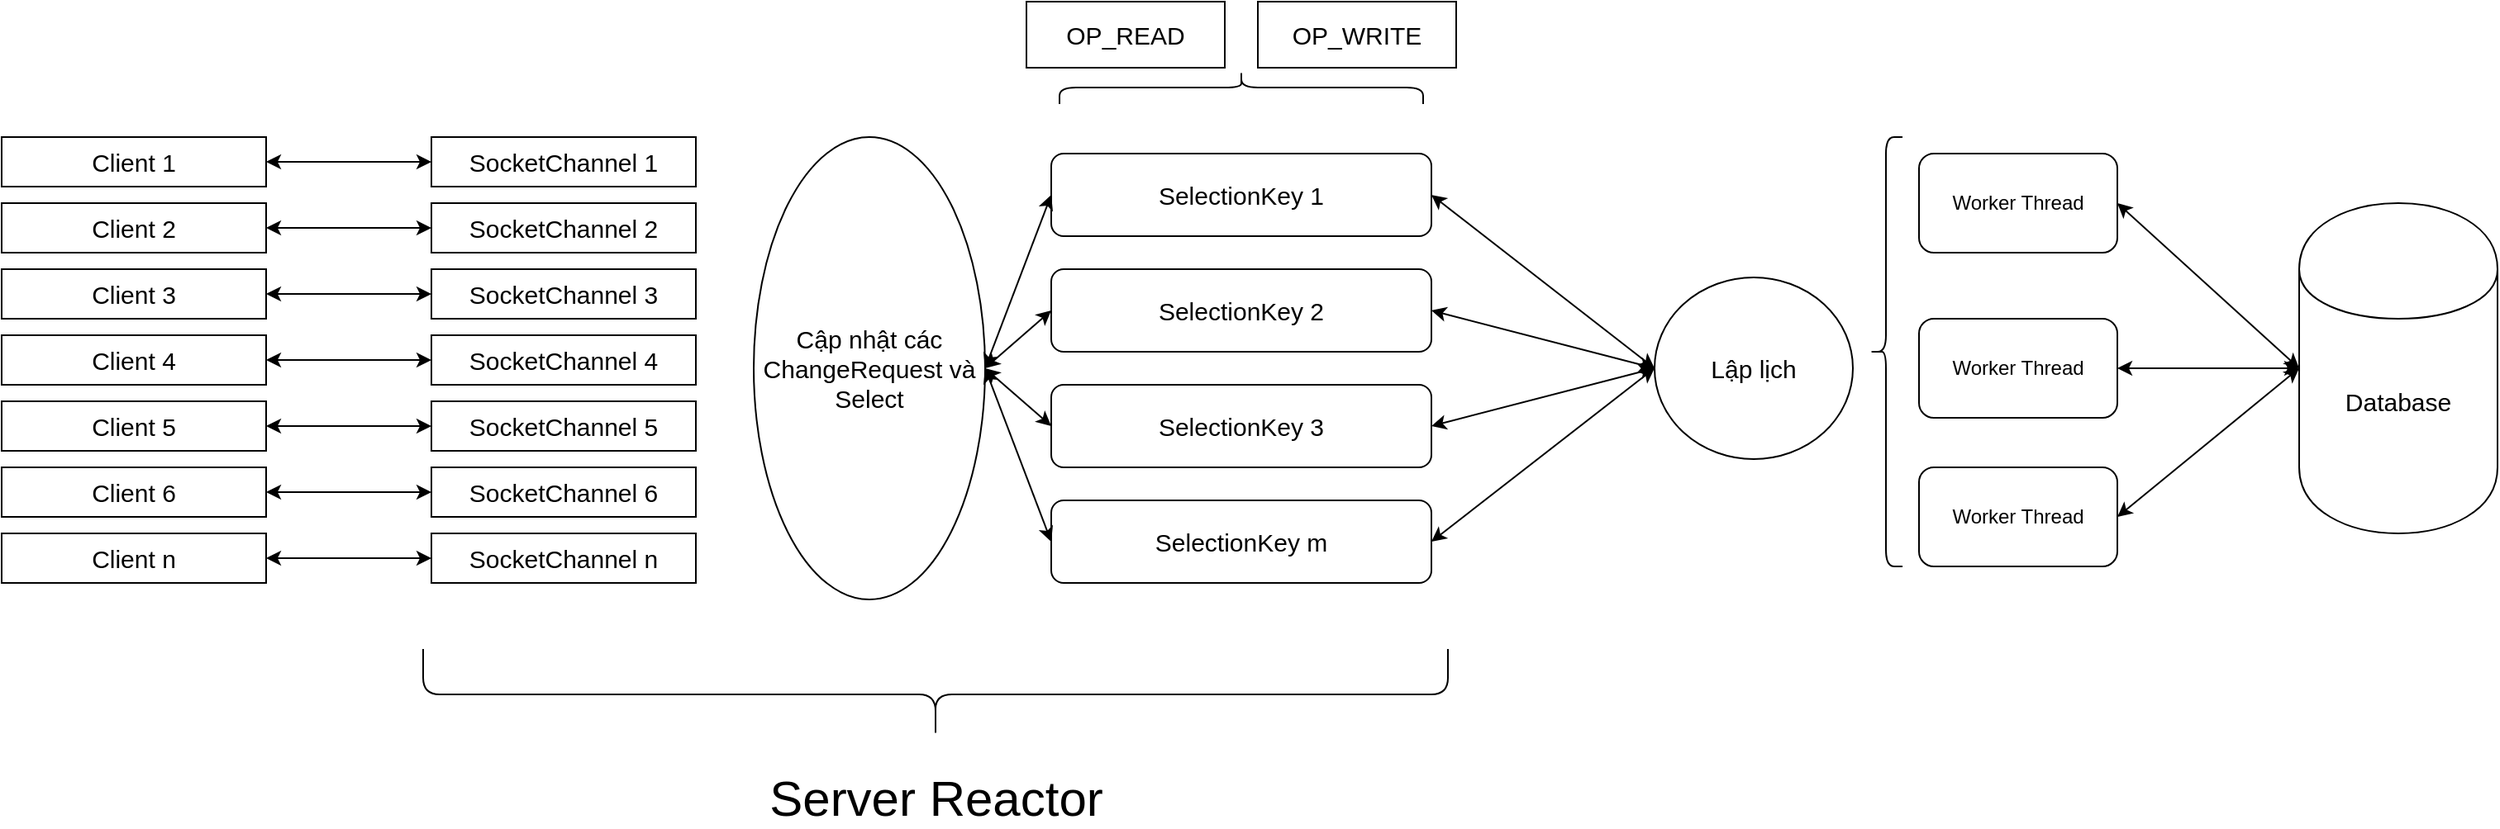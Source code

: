 <mxfile version="12.9.9" type="device"><diagram id="myXGVCBsPfjX8X18-X4O" name="Page-1"><mxGraphModel dx="790" dy="534" grid="1" gridSize="10" guides="1" tooltips="1" connect="1" arrows="1" fold="1" page="1" pageScale="1" pageWidth="850" pageHeight="1100" math="0" shadow="0"><root><mxCell id="0"/><mxCell id="1" parent="0"/><mxCell id="rBebe_0aW2wE7ifxzyRG-1" value="Cập nhật các ChangeRequest và Select" style="ellipse;whiteSpace=wrap;html=1;fontSize=15;labelPosition=center;verticalLabelPosition=middle;align=center;verticalAlign=middle;" parent="1" vertex="1"><mxGeometry x="575" y="640" width="140" height="280" as="geometry"/></mxCell><mxCell id="rBebe_0aW2wE7ifxzyRG-4" value="Client 1" style="rounded=0;whiteSpace=wrap;html=1;fontSize=15;labelPosition=center;verticalLabelPosition=middle;align=center;verticalAlign=middle;" parent="1" vertex="1"><mxGeometry x="120" y="640" width="160" height="30" as="geometry"/></mxCell><mxCell id="rBebe_0aW2wE7ifxzyRG-5" value="Client 2" style="rounded=0;whiteSpace=wrap;html=1;fontSize=15;labelPosition=center;verticalLabelPosition=middle;align=center;verticalAlign=middle;" parent="1" vertex="1"><mxGeometry x="120" y="680" width="160" height="30" as="geometry"/></mxCell><mxCell id="rBebe_0aW2wE7ifxzyRG-6" value="Client 3" style="rounded=0;whiteSpace=wrap;html=1;fontSize=15;labelPosition=center;verticalLabelPosition=middle;align=center;verticalAlign=middle;" parent="1" vertex="1"><mxGeometry x="120" y="720" width="160" height="30" as="geometry"/></mxCell><mxCell id="rBebe_0aW2wE7ifxzyRG-7" value="Client 4" style="rounded=0;whiteSpace=wrap;html=1;fontSize=15;labelPosition=center;verticalLabelPosition=middle;align=center;verticalAlign=middle;" parent="1" vertex="1"><mxGeometry x="120" y="760" width="160" height="30" as="geometry"/></mxCell><mxCell id="rBebe_0aW2wE7ifxzyRG-8" value="Client 5" style="rounded=0;whiteSpace=wrap;html=1;fontSize=15;labelPosition=center;verticalLabelPosition=middle;align=center;verticalAlign=middle;" parent="1" vertex="1"><mxGeometry x="120" y="800" width="160" height="30" as="geometry"/></mxCell><mxCell id="rBebe_0aW2wE7ifxzyRG-9" value="Client 6" style="rounded=0;whiteSpace=wrap;html=1;fontSize=15;labelPosition=center;verticalLabelPosition=middle;align=center;verticalAlign=middle;" parent="1" vertex="1"><mxGeometry x="120" y="840" width="160" height="30" as="geometry"/></mxCell><mxCell id="rBebe_0aW2wE7ifxzyRG-10" value="Client n" style="rounded=0;whiteSpace=wrap;html=1;fontSize=15;labelPosition=center;verticalLabelPosition=middle;align=center;verticalAlign=middle;" parent="1" vertex="1"><mxGeometry x="120" y="880" width="160" height="30" as="geometry"/></mxCell><mxCell id="rBebe_0aW2wE7ifxzyRG-11" value="SelectionKey 1" style="rounded=1;whiteSpace=wrap;html=1;fontSize=15;labelPosition=center;verticalLabelPosition=middle;align=center;verticalAlign=middle;" parent="1" vertex="1"><mxGeometry x="755" y="650" width="230" height="50" as="geometry"/></mxCell><mxCell id="rBebe_0aW2wE7ifxzyRG-12" value="&lt;span style=&quot;font-size: 15px;&quot;&gt;SelectionKey 2&lt;/span&gt;" style="rounded=1;whiteSpace=wrap;html=1;fontSize=15;labelPosition=center;verticalLabelPosition=middle;align=center;verticalAlign=middle;" parent="1" vertex="1"><mxGeometry x="755" y="720" width="230" height="50" as="geometry"/></mxCell><mxCell id="rBebe_0aW2wE7ifxzyRG-13" value="&lt;span style=&quot;font-size: 15px;&quot;&gt;SelectionKey m&lt;/span&gt;" style="rounded=1;whiteSpace=wrap;html=1;fontSize=15;labelPosition=center;verticalLabelPosition=middle;align=center;verticalAlign=middle;" parent="1" vertex="1"><mxGeometry x="755" y="860" width="230" height="50" as="geometry"/></mxCell><mxCell id="rBebe_0aW2wE7ifxzyRG-14" value="&lt;span style=&quot;font-size: 15px;&quot;&gt;SelectionKey 3&lt;/span&gt;" style="rounded=1;whiteSpace=wrap;html=1;fontSize=15;labelPosition=center;verticalLabelPosition=middle;align=center;verticalAlign=middle;" parent="1" vertex="1"><mxGeometry x="755" y="790" width="230" height="50" as="geometry"/></mxCell><mxCell id="rBebe_0aW2wE7ifxzyRG-26" value="" style="endArrow=classic;startArrow=classic;html=1;exitX=1;exitY=0.5;exitDx=0;exitDy=0;entryX=0;entryY=0.5;entryDx=0;entryDy=0;fontSize=15;labelPosition=center;verticalLabelPosition=middle;align=center;verticalAlign=middle;" parent="1" source="rBebe_0aW2wE7ifxzyRG-1" target="rBebe_0aW2wE7ifxzyRG-11" edge="1"><mxGeometry width="50" height="50" relative="1" as="geometry"><mxPoint x="705" y="670" as="sourcePoint"/><mxPoint x="755" y="620" as="targetPoint"/></mxGeometry></mxCell><mxCell id="rBebe_0aW2wE7ifxzyRG-27" value="" style="endArrow=classic;startArrow=classic;html=1;entryX=0;entryY=0.5;entryDx=0;entryDy=0;exitX=1;exitY=0.5;exitDx=0;exitDy=0;fontSize=15;labelPosition=center;verticalLabelPosition=middle;align=center;verticalAlign=middle;" parent="1" source="rBebe_0aW2wE7ifxzyRG-1" target="rBebe_0aW2wE7ifxzyRG-12" edge="1"><mxGeometry width="50" height="50" relative="1" as="geometry"><mxPoint x="685" y="975" as="sourcePoint"/><mxPoint x="715" y="860" as="targetPoint"/></mxGeometry></mxCell><mxCell id="rBebe_0aW2wE7ifxzyRG-28" value="" style="endArrow=classic;startArrow=classic;html=1;entryX=0;entryY=0.5;entryDx=0;entryDy=0;exitX=1;exitY=0.5;exitDx=0;exitDy=0;fontSize=15;labelPosition=center;verticalLabelPosition=middle;align=center;verticalAlign=middle;" parent="1" source="rBebe_0aW2wE7ifxzyRG-1" target="rBebe_0aW2wE7ifxzyRG-14" edge="1"><mxGeometry width="50" height="50" relative="1" as="geometry"><mxPoint x="725.0" y="790" as="sourcePoint"/><mxPoint x="765" y="755" as="targetPoint"/></mxGeometry></mxCell><mxCell id="rBebe_0aW2wE7ifxzyRG-29" value="" style="endArrow=classic;startArrow=classic;html=1;entryX=0;entryY=0.5;entryDx=0;entryDy=0;exitX=1;exitY=0.5;exitDx=0;exitDy=0;fontSize=15;labelPosition=center;verticalLabelPosition=middle;align=center;verticalAlign=middle;" parent="1" source="rBebe_0aW2wE7ifxzyRG-1" target="rBebe_0aW2wE7ifxzyRG-13" edge="1"><mxGeometry width="50" height="50" relative="1" as="geometry"><mxPoint x="695.0" y="945" as="sourcePoint"/><mxPoint x="735" y="910" as="targetPoint"/></mxGeometry></mxCell><mxCell id="rBebe_0aW2wE7ifxzyRG-32" value="SocketChannel 1" style="rounded=0;whiteSpace=wrap;html=1;fontSize=15;labelPosition=center;verticalLabelPosition=middle;align=center;verticalAlign=middle;" parent="1" vertex="1"><mxGeometry x="380" y="640" width="160" height="30" as="geometry"/></mxCell><mxCell id="rBebe_0aW2wE7ifxzyRG-33" value="SocketChannel 2" style="rounded=0;whiteSpace=wrap;html=1;fontSize=15;labelPosition=center;verticalLabelPosition=middle;align=center;verticalAlign=middle;" parent="1" vertex="1"><mxGeometry x="380" y="680" width="160" height="30" as="geometry"/></mxCell><mxCell id="rBebe_0aW2wE7ifxzyRG-34" value="SocketChannel 3" style="rounded=0;whiteSpace=wrap;html=1;fontSize=15;labelPosition=center;verticalLabelPosition=middle;align=center;verticalAlign=middle;" parent="1" vertex="1"><mxGeometry x="380" y="720" width="160" height="30" as="geometry"/></mxCell><mxCell id="rBebe_0aW2wE7ifxzyRG-35" value="SocketChannel 4" style="rounded=0;whiteSpace=wrap;html=1;fontSize=15;labelPosition=center;verticalLabelPosition=middle;align=center;verticalAlign=middle;" parent="1" vertex="1"><mxGeometry x="380" y="760" width="160" height="30" as="geometry"/></mxCell><mxCell id="rBebe_0aW2wE7ifxzyRG-36" value="SocketChannel 5" style="rounded=0;whiteSpace=wrap;html=1;fontSize=15;labelPosition=center;verticalLabelPosition=middle;align=center;verticalAlign=middle;" parent="1" vertex="1"><mxGeometry x="380" y="800" width="160" height="30" as="geometry"/></mxCell><mxCell id="rBebe_0aW2wE7ifxzyRG-37" value="SocketChannel 6" style="rounded=0;whiteSpace=wrap;html=1;fontSize=15;labelPosition=center;verticalLabelPosition=middle;align=center;verticalAlign=middle;" parent="1" vertex="1"><mxGeometry x="380" y="840" width="160" height="30" as="geometry"/></mxCell><mxCell id="rBebe_0aW2wE7ifxzyRG-38" value="SocketChannel n" style="rounded=0;whiteSpace=wrap;html=1;fontSize=15;labelPosition=center;verticalLabelPosition=middle;align=center;verticalAlign=middle;" parent="1" vertex="1"><mxGeometry x="380" y="880" width="160" height="30" as="geometry"/></mxCell><mxCell id="rBebe_0aW2wE7ifxzyRG-39" value="" style="endArrow=classic;startArrow=classic;html=1;exitX=1;exitY=0.5;exitDx=0;exitDy=0;entryX=0;entryY=0.5;entryDx=0;entryDy=0;fontSize=15;labelPosition=center;verticalLabelPosition=middle;align=center;verticalAlign=middle;" parent="1" source="rBebe_0aW2wE7ifxzyRG-4" target="rBebe_0aW2wE7ifxzyRG-32" edge="1"><mxGeometry width="50" height="50" relative="1" as="geometry"><mxPoint x="230" y="690" as="sourcePoint"/><mxPoint x="280" y="640" as="targetPoint"/></mxGeometry></mxCell><mxCell id="rBebe_0aW2wE7ifxzyRG-40" value="" style="endArrow=classic;startArrow=classic;html=1;exitX=1;exitY=0.5;exitDx=0;exitDy=0;entryX=0;entryY=0.5;entryDx=0;entryDy=0;fontSize=15;labelPosition=center;verticalLabelPosition=middle;align=center;verticalAlign=middle;" parent="1" source="rBebe_0aW2wE7ifxzyRG-5" target="rBebe_0aW2wE7ifxzyRG-33" edge="1"><mxGeometry width="50" height="50" relative="1" as="geometry"><mxPoint x="180" y="710" as="sourcePoint"/><mxPoint x="380.0" y="710" as="targetPoint"/></mxGeometry></mxCell><mxCell id="rBebe_0aW2wE7ifxzyRG-41" value="" style="endArrow=classic;startArrow=classic;html=1;exitX=1;exitY=0.5;exitDx=0;exitDy=0;entryX=0;entryY=0.5;entryDx=0;entryDy=0;fontSize=15;labelPosition=center;verticalLabelPosition=middle;align=center;verticalAlign=middle;" parent="1" source="rBebe_0aW2wE7ifxzyRG-6" target="rBebe_0aW2wE7ifxzyRG-34" edge="1"><mxGeometry width="50" height="50" relative="1" as="geometry"><mxPoint x="210" y="744.41" as="sourcePoint"/><mxPoint x="410.0" y="744.41" as="targetPoint"/></mxGeometry></mxCell><mxCell id="rBebe_0aW2wE7ifxzyRG-42" value="" style="endArrow=classic;startArrow=classic;html=1;exitX=1;exitY=0.5;exitDx=0;exitDy=0;entryX=0;entryY=0.5;entryDx=0;entryDy=0;fontSize=15;labelPosition=center;verticalLabelPosition=middle;align=center;verticalAlign=middle;" parent="1" source="rBebe_0aW2wE7ifxzyRG-7" target="rBebe_0aW2wE7ifxzyRG-35" edge="1"><mxGeometry width="50" height="50" relative="1" as="geometry"><mxPoint x="190" y="798.82" as="sourcePoint"/><mxPoint x="390.0" y="798.82" as="targetPoint"/></mxGeometry></mxCell><mxCell id="rBebe_0aW2wE7ifxzyRG-43" value="" style="endArrow=classic;startArrow=classic;html=1;exitX=1;exitY=0.5;exitDx=0;exitDy=0;entryX=0;entryY=0.5;entryDx=0;entryDy=0;fontSize=15;labelPosition=center;verticalLabelPosition=middle;align=center;verticalAlign=middle;" parent="1" source="rBebe_0aW2wE7ifxzyRG-8" target="rBebe_0aW2wE7ifxzyRG-36" edge="1"><mxGeometry width="50" height="50" relative="1" as="geometry"><mxPoint x="210" y="814.41" as="sourcePoint"/><mxPoint x="340" y="850" as="targetPoint"/></mxGeometry></mxCell><mxCell id="rBebe_0aW2wE7ifxzyRG-44" value="" style="endArrow=classic;startArrow=classic;html=1;exitX=1;exitY=0.5;exitDx=0;exitDy=0;entryX=0;entryY=0.5;entryDx=0;entryDy=0;fontSize=15;labelPosition=center;verticalLabelPosition=middle;align=center;verticalAlign=middle;" parent="1" source="rBebe_0aW2wE7ifxzyRG-9" target="rBebe_0aW2wE7ifxzyRG-37" edge="1"><mxGeometry width="50" height="50" relative="1" as="geometry"><mxPoint x="180" y="880" as="sourcePoint"/><mxPoint x="380.0" y="880" as="targetPoint"/></mxGeometry></mxCell><mxCell id="rBebe_0aW2wE7ifxzyRG-45" value="" style="endArrow=classic;startArrow=classic;html=1;exitX=1;exitY=0.5;exitDx=0;exitDy=0;entryX=0;entryY=0.5;entryDx=0;entryDy=0;fontSize=15;labelPosition=center;verticalLabelPosition=middle;align=center;verticalAlign=middle;" parent="1" source="rBebe_0aW2wE7ifxzyRG-10" target="rBebe_0aW2wE7ifxzyRG-38" edge="1"><mxGeometry width="50" height="50" relative="1" as="geometry"><mxPoint x="190" y="920" as="sourcePoint"/><mxPoint x="390.0" y="920" as="targetPoint"/></mxGeometry></mxCell><mxCell id="rBebe_0aW2wE7ifxzyRG-46" value="" style="shape=curlyBracket;whiteSpace=wrap;html=1;rounded=1;rotation=90;fontSize=15;labelPosition=center;verticalLabelPosition=middle;align=center;verticalAlign=middle;" parent="1" vertex="1"><mxGeometry x="860" y="500" width="20" height="220" as="geometry"/></mxCell><mxCell id="rBebe_0aW2wE7ifxzyRG-47" value="OP_READ" style="rounded=0;whiteSpace=wrap;html=1;fontSize=15;labelPosition=center;verticalLabelPosition=middle;align=center;verticalAlign=middle;" parent="1" vertex="1"><mxGeometry x="740" y="558" width="120" height="40" as="geometry"/></mxCell><mxCell id="rBebe_0aW2wE7ifxzyRG-48" value="OP_WRITE" style="rounded=0;whiteSpace=wrap;html=1;fontSize=15;labelPosition=center;verticalLabelPosition=middle;align=center;verticalAlign=middle;" parent="1" vertex="1"><mxGeometry x="880" y="558" width="120" height="40" as="geometry"/></mxCell><mxCell id="rBebe_0aW2wE7ifxzyRG-49" value="Lập lịch" style="ellipse;whiteSpace=wrap;html=1;fontSize=15;labelPosition=center;verticalLabelPosition=middle;align=center;verticalAlign=middle;" parent="1" vertex="1"><mxGeometry x="1120" y="725" width="120" height="110" as="geometry"/></mxCell><mxCell id="rBebe_0aW2wE7ifxzyRG-50" value="" style="endArrow=classic;startArrow=classic;html=1;exitX=1;exitY=0.5;exitDx=0;exitDy=0;entryX=0;entryY=0.5;entryDx=0;entryDy=0;fontSize=15;labelPosition=center;verticalLabelPosition=middle;align=center;verticalAlign=middle;" parent="1" source="rBebe_0aW2wE7ifxzyRG-11" target="rBebe_0aW2wE7ifxzyRG-49" edge="1"><mxGeometry width="50" height="50" relative="1" as="geometry"><mxPoint x="1030" y="720" as="sourcePoint"/><mxPoint x="1080" y="670" as="targetPoint"/></mxGeometry></mxCell><mxCell id="rBebe_0aW2wE7ifxzyRG-51" value="" style="endArrow=classic;startArrow=classic;html=1;exitX=1;exitY=0.5;exitDx=0;exitDy=0;entryX=0;entryY=0.5;entryDx=0;entryDy=0;fontSize=15;labelPosition=center;verticalLabelPosition=middle;align=center;verticalAlign=middle;" parent="1" source="rBebe_0aW2wE7ifxzyRG-12" target="rBebe_0aW2wE7ifxzyRG-49" edge="1"><mxGeometry width="50" height="50" relative="1" as="geometry"><mxPoint x="995" y="775" as="sourcePoint"/><mxPoint x="1130" y="880" as="targetPoint"/></mxGeometry></mxCell><mxCell id="rBebe_0aW2wE7ifxzyRG-52" value="" style="endArrow=classic;startArrow=classic;html=1;exitX=1;exitY=0.5;exitDx=0;exitDy=0;entryX=0;entryY=0.5;entryDx=0;entryDy=0;fontSize=15;labelPosition=center;verticalLabelPosition=middle;align=center;verticalAlign=middle;" parent="1" source="rBebe_0aW2wE7ifxzyRG-14" target="rBebe_0aW2wE7ifxzyRG-49" edge="1"><mxGeometry width="50" height="50" relative="1" as="geometry"><mxPoint x="1010" y="825" as="sourcePoint"/><mxPoint x="1145" y="860" as="targetPoint"/></mxGeometry></mxCell><mxCell id="rBebe_0aW2wE7ifxzyRG-54" value="" style="endArrow=classic;startArrow=classic;html=1;exitX=1;exitY=0.5;exitDx=0;exitDy=0;entryX=0;entryY=0.5;entryDx=0;entryDy=0;fontSize=15;labelPosition=center;verticalLabelPosition=middle;align=center;verticalAlign=middle;" parent="1" source="rBebe_0aW2wE7ifxzyRG-13" target="rBebe_0aW2wE7ifxzyRG-49" edge="1"><mxGeometry width="50" height="50" relative="1" as="geometry"><mxPoint x="1030" y="895" as="sourcePoint"/><mxPoint x="1165" y="860" as="targetPoint"/></mxGeometry></mxCell><mxCell id="rBebe_0aW2wE7ifxzyRG-58" value="Database" style="shape=cylinder;whiteSpace=wrap;html=1;boundedLbl=1;backgroundOutline=1;fontSize=15;labelPosition=center;verticalLabelPosition=middle;align=center;verticalAlign=middle;" parent="1" vertex="1"><mxGeometry x="1510" y="680" width="120" height="200" as="geometry"/></mxCell><mxCell id="rBebe_0aW2wE7ifxzyRG-59" value="" style="endArrow=classic;startArrow=classic;html=1;exitX=1;exitY=0.5;exitDx=0;exitDy=0;entryX=0;entryY=0.5;entryDx=0;entryDy=0;fontSize=15;labelPosition=center;verticalLabelPosition=middle;align=center;verticalAlign=middle;" parent="1" source="5-WJ89wQ74dWwGARSAwe-3" target="rBebe_0aW2wE7ifxzyRG-58" edge="1"><mxGeometry width="50" height="50" relative="1" as="geometry"><mxPoint x="1400" y="680" as="sourcePoint"/><mxPoint x="1480" y="650" as="targetPoint"/></mxGeometry></mxCell><mxCell id="rBebe_0aW2wE7ifxzyRG-60" value="" style="endArrow=classic;startArrow=classic;html=1;exitX=1;exitY=0.5;exitDx=0;exitDy=0;entryX=0;entryY=0.5;entryDx=0;entryDy=0;fontSize=15;labelPosition=center;verticalLabelPosition=middle;align=center;verticalAlign=middle;" parent="1" source="5-WJ89wQ74dWwGARSAwe-4" target="rBebe_0aW2wE7ifxzyRG-58" edge="1"><mxGeometry width="50" height="50" relative="1" as="geometry"><mxPoint x="1400" y="780" as="sourcePoint"/><mxPoint x="1530" y="920" as="targetPoint"/></mxGeometry></mxCell><mxCell id="rBebe_0aW2wE7ifxzyRG-61" value="" style="endArrow=classic;startArrow=classic;html=1;exitX=1;exitY=0.5;exitDx=0;exitDy=0;entryX=0;entryY=0.5;entryDx=0;entryDy=0;fontSize=15;labelPosition=center;verticalLabelPosition=middle;align=center;verticalAlign=middle;" parent="1" source="5-WJ89wQ74dWwGARSAwe-5" target="rBebe_0aW2wE7ifxzyRG-58" edge="1"><mxGeometry width="50" height="50" relative="1" as="geometry"><mxPoint x="1400" y="870" as="sourcePoint"/><mxPoint x="1550" y="868.57" as="targetPoint"/></mxGeometry></mxCell><mxCell id="rBebe_0aW2wE7ifxzyRG-62" value="" style="shape=curlyBracket;whiteSpace=wrap;html=1;rounded=1;fontSize=15;" parent="1" vertex="1"><mxGeometry x="1250" y="640" width="20" height="260" as="geometry"/></mxCell><mxCell id="5-WJ89wQ74dWwGARSAwe-3" value="Worker Thread" style="rounded=1;whiteSpace=wrap;html=1;" parent="1" vertex="1"><mxGeometry x="1280" y="650" width="120" height="60" as="geometry"/></mxCell><mxCell id="5-WJ89wQ74dWwGARSAwe-4" value="Worker Thread" style="rounded=1;whiteSpace=wrap;html=1;" parent="1" vertex="1"><mxGeometry x="1280" y="750" width="120" height="60" as="geometry"/></mxCell><mxCell id="5-WJ89wQ74dWwGARSAwe-5" value="Worker Thread" style="rounded=1;whiteSpace=wrap;html=1;" parent="1" vertex="1"><mxGeometry x="1280" y="840" width="120" height="60" as="geometry"/></mxCell><mxCell id="n1A56rs8TyK7nj2u4xqQ-1" value="" style="shape=curlyBracket;whiteSpace=wrap;html=1;rounded=1;rotation=-90;" parent="1" vertex="1"><mxGeometry x="657.5" y="667.5" width="55" height="620" as="geometry"/></mxCell><mxCell id="n1A56rs8TyK7nj2u4xqQ-2" value="Server Reactor" style="text;html=1;strokeColor=none;fillColor=none;align=center;verticalAlign=middle;whiteSpace=wrap;rounded=0;fontSize=30;" parent="1" vertex="1"><mxGeometry x="562.5" y="1030" width="245" height="20" as="geometry"/></mxCell></root></mxGraphModel></diagram></mxfile>